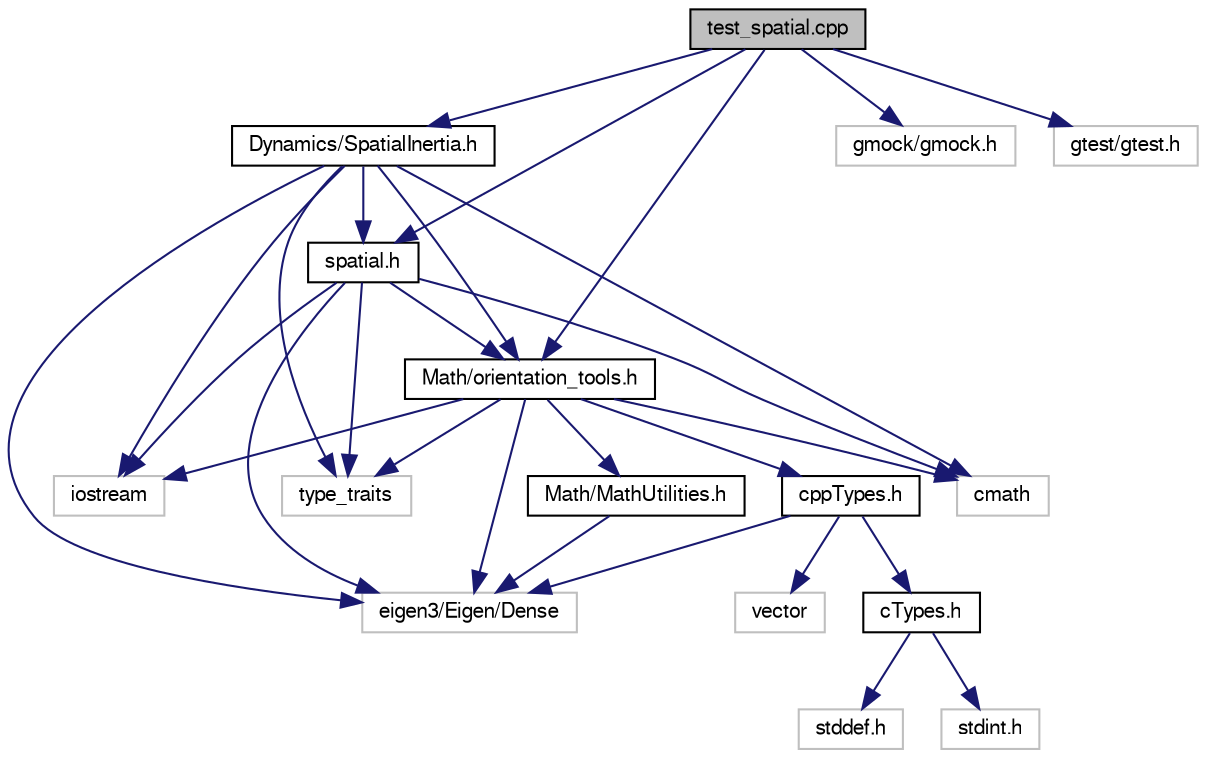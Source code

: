 digraph "test_spatial.cpp"
{
  edge [fontname="FreeSans",fontsize="10",labelfontname="FreeSans",labelfontsize="10"];
  node [fontname="FreeSans",fontsize="10",shape=record];
  Node1 [label="test_spatial.cpp",height=0.2,width=0.4,color="black", fillcolor="grey75", style="filled", fontcolor="black"];
  Node1 -> Node2 [color="midnightblue",fontsize="10",style="solid",fontname="FreeSans"];
  Node2 [label="Dynamics/SpatialInertia.h",height=0.2,width=0.4,color="black", fillcolor="white", style="filled",URL="$d4/d7d/_spatial_inertia_8h.html",tooltip="Class representing spatial inertia tensors. "];
  Node2 -> Node3 [color="midnightblue",fontsize="10",style="solid",fontname="FreeSans"];
  Node3 [label="Math/orientation_tools.h",height=0.2,width=0.4,color="black", fillcolor="white", style="filled",URL="$d4/dfb/orientation__tools_8h.html",tooltip="Utility functions for 3D rotations. "];
  Node3 -> Node4 [color="midnightblue",fontsize="10",style="solid",fontname="FreeSans"];
  Node4 [label="Math/MathUtilities.h",height=0.2,width=0.4,color="black", fillcolor="white", style="filled",URL="$de/dda/_math_utilities_8h.html",tooltip="Utility functions for math. "];
  Node4 -> Node5 [color="midnightblue",fontsize="10",style="solid",fontname="FreeSans"];
  Node5 [label="eigen3/Eigen/Dense",height=0.2,width=0.4,color="grey75", fillcolor="white", style="filled"];
  Node3 -> Node6 [color="midnightblue",fontsize="10",style="solid",fontname="FreeSans"];
  Node6 [label="cppTypes.h",height=0.2,width=0.4,color="black", fillcolor="white", style="filled",URL="$d9/d8e/cpp_types_8h.html"];
  Node6 -> Node5 [color="midnightblue",fontsize="10",style="solid",fontname="FreeSans"];
  Node6 -> Node7 [color="midnightblue",fontsize="10",style="solid",fontname="FreeSans"];
  Node7 [label="vector",height=0.2,width=0.4,color="grey75", fillcolor="white", style="filled"];
  Node6 -> Node8 [color="midnightblue",fontsize="10",style="solid",fontname="FreeSans"];
  Node8 [label="cTypes.h",height=0.2,width=0.4,color="black", fillcolor="white", style="filled",URL="$d0/d99/c_types_8h.html",tooltip="Common types that are only valid in C++. "];
  Node8 -> Node9 [color="midnightblue",fontsize="10",style="solid",fontname="FreeSans"];
  Node9 [label="stddef.h",height=0.2,width=0.4,color="grey75", fillcolor="white", style="filled"];
  Node8 -> Node10 [color="midnightblue",fontsize="10",style="solid",fontname="FreeSans"];
  Node10 [label="stdint.h",height=0.2,width=0.4,color="grey75", fillcolor="white", style="filled"];
  Node3 -> Node5 [color="midnightblue",fontsize="10",style="solid",fontname="FreeSans"];
  Node3 -> Node11 [color="midnightblue",fontsize="10",style="solid",fontname="FreeSans"];
  Node11 [label="cmath",height=0.2,width=0.4,color="grey75", fillcolor="white", style="filled"];
  Node3 -> Node12 [color="midnightblue",fontsize="10",style="solid",fontname="FreeSans"];
  Node12 [label="iostream",height=0.2,width=0.4,color="grey75", fillcolor="white", style="filled"];
  Node3 -> Node13 [color="midnightblue",fontsize="10",style="solid",fontname="FreeSans"];
  Node13 [label="type_traits",height=0.2,width=0.4,color="grey75", fillcolor="white", style="filled"];
  Node2 -> Node14 [color="midnightblue",fontsize="10",style="solid",fontname="FreeSans"];
  Node14 [label="spatial.h",height=0.2,width=0.4,color="black", fillcolor="white", style="filled",URL="$d9/dc8/spatial_8h.html",tooltip="Utility functions for manipulating spatial quantities. "];
  Node14 -> Node3 [color="midnightblue",fontsize="10",style="solid",fontname="FreeSans"];
  Node14 -> Node5 [color="midnightblue",fontsize="10",style="solid",fontname="FreeSans"];
  Node14 -> Node11 [color="midnightblue",fontsize="10",style="solid",fontname="FreeSans"];
  Node14 -> Node12 [color="midnightblue",fontsize="10",style="solid",fontname="FreeSans"];
  Node14 -> Node13 [color="midnightblue",fontsize="10",style="solid",fontname="FreeSans"];
  Node2 -> Node11 [color="midnightblue",fontsize="10",style="solid",fontname="FreeSans"];
  Node2 -> Node12 [color="midnightblue",fontsize="10",style="solid",fontname="FreeSans"];
  Node2 -> Node13 [color="midnightblue",fontsize="10",style="solid",fontname="FreeSans"];
  Node2 -> Node5 [color="midnightblue",fontsize="10",style="solid",fontname="FreeSans"];
  Node1 -> Node14 [color="midnightblue",fontsize="10",style="solid",fontname="FreeSans"];
  Node1 -> Node3 [color="midnightblue",fontsize="10",style="solid",fontname="FreeSans"];
  Node1 -> Node15 [color="midnightblue",fontsize="10",style="solid",fontname="FreeSans"];
  Node15 [label="gmock/gmock.h",height=0.2,width=0.4,color="grey75", fillcolor="white", style="filled"];
  Node1 -> Node16 [color="midnightblue",fontsize="10",style="solid",fontname="FreeSans"];
  Node16 [label="gtest/gtest.h",height=0.2,width=0.4,color="grey75", fillcolor="white", style="filled"];
}
